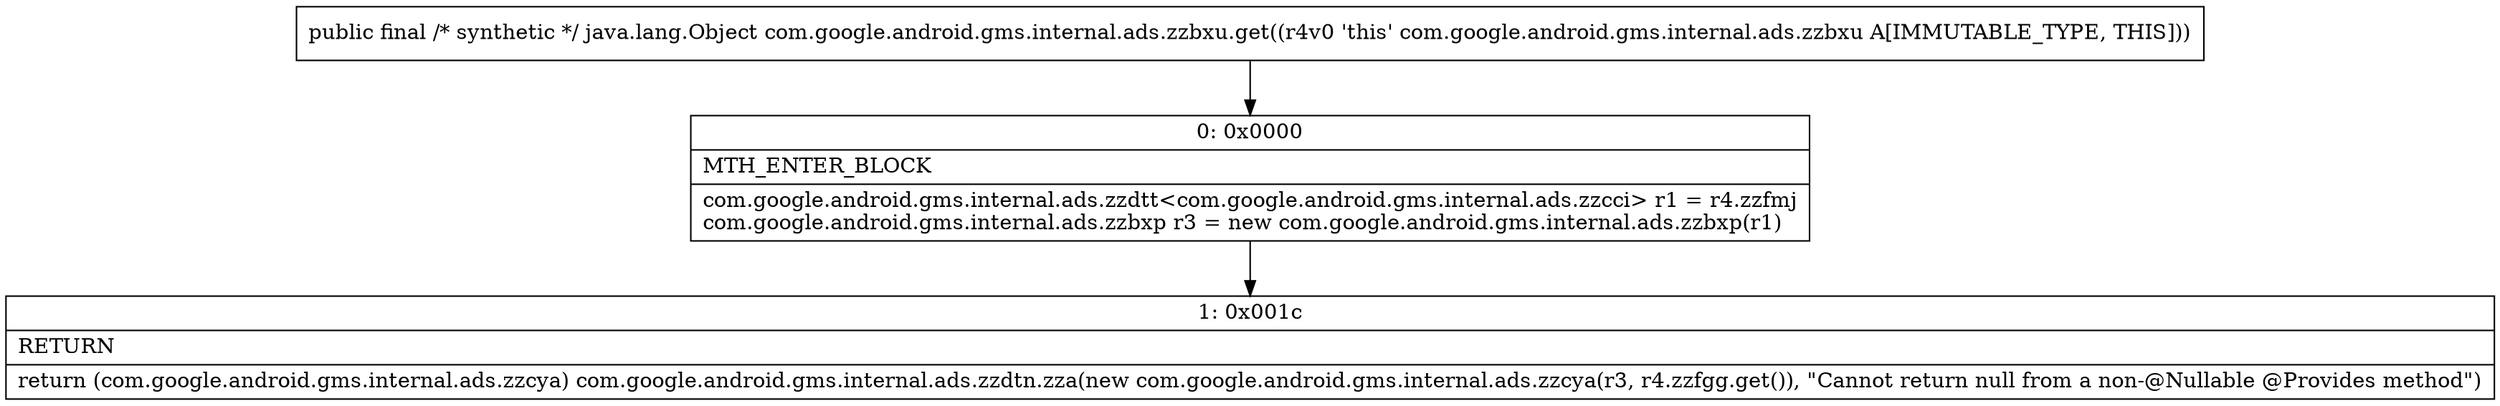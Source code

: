 digraph "CFG forcom.google.android.gms.internal.ads.zzbxu.get()Ljava\/lang\/Object;" {
Node_0 [shape=record,label="{0\:\ 0x0000|MTH_ENTER_BLOCK\l|com.google.android.gms.internal.ads.zzdtt\<com.google.android.gms.internal.ads.zzcci\> r1 = r4.zzfmj\lcom.google.android.gms.internal.ads.zzbxp r3 = new com.google.android.gms.internal.ads.zzbxp(r1)\l}"];
Node_1 [shape=record,label="{1\:\ 0x001c|RETURN\l|return (com.google.android.gms.internal.ads.zzcya) com.google.android.gms.internal.ads.zzdtn.zza(new com.google.android.gms.internal.ads.zzcya(r3, r4.zzfgg.get()), \"Cannot return null from a non\-@Nullable @Provides method\")\l}"];
MethodNode[shape=record,label="{public final \/* synthetic *\/ java.lang.Object com.google.android.gms.internal.ads.zzbxu.get((r4v0 'this' com.google.android.gms.internal.ads.zzbxu A[IMMUTABLE_TYPE, THIS])) }"];
MethodNode -> Node_0;
Node_0 -> Node_1;
}


